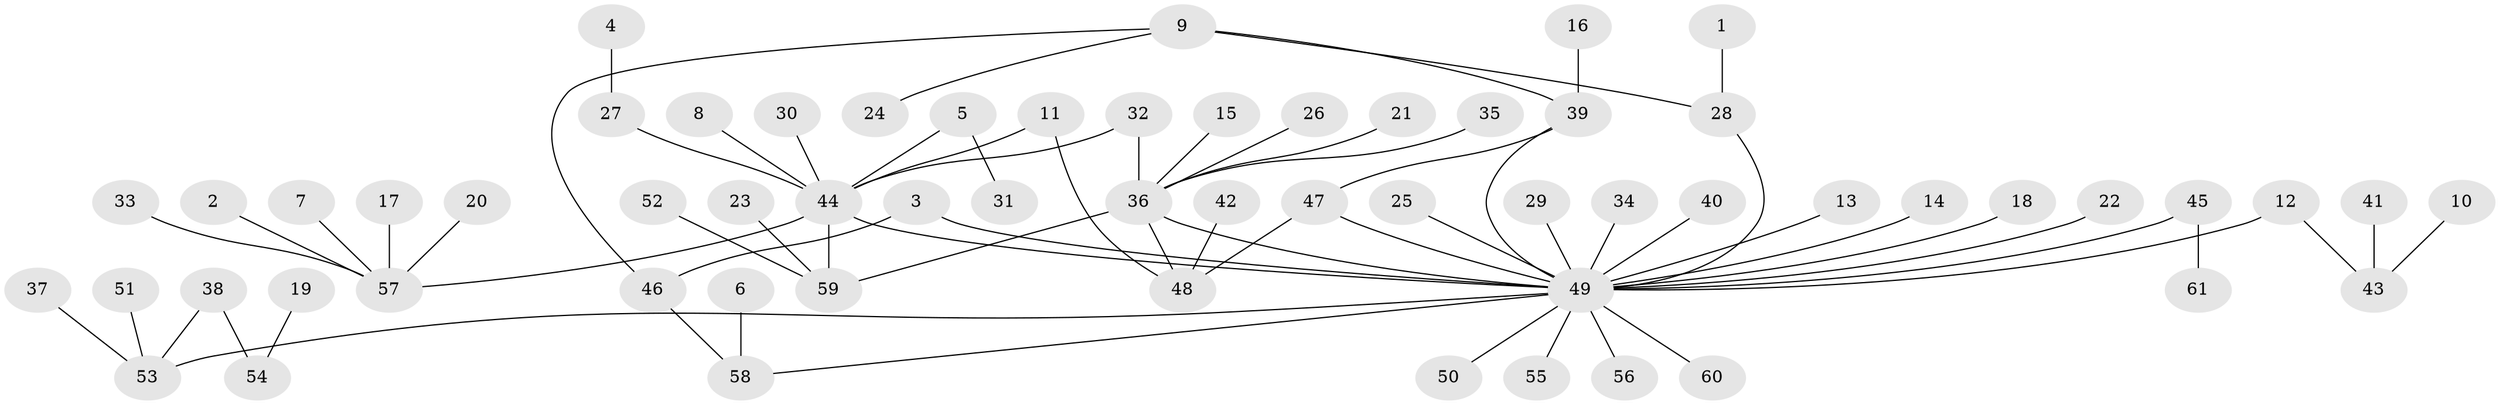 // original degree distribution, {6: 0.024793388429752067, 22: 0.008264462809917356, 10: 0.008264462809917356, 5: 0.03305785123966942, 4: 0.049586776859504134, 8: 0.008264462809917356, 1: 0.6033057851239669, 3: 0.08264462809917356, 2: 0.17355371900826447, 9: 0.008264462809917356}
// Generated by graph-tools (version 1.1) at 2025/49/03/09/25 03:49:56]
// undirected, 61 vertices, 68 edges
graph export_dot {
graph [start="1"]
  node [color=gray90,style=filled];
  1;
  2;
  3;
  4;
  5;
  6;
  7;
  8;
  9;
  10;
  11;
  12;
  13;
  14;
  15;
  16;
  17;
  18;
  19;
  20;
  21;
  22;
  23;
  24;
  25;
  26;
  27;
  28;
  29;
  30;
  31;
  32;
  33;
  34;
  35;
  36;
  37;
  38;
  39;
  40;
  41;
  42;
  43;
  44;
  45;
  46;
  47;
  48;
  49;
  50;
  51;
  52;
  53;
  54;
  55;
  56;
  57;
  58;
  59;
  60;
  61;
  1 -- 28 [weight=1.0];
  2 -- 57 [weight=1.0];
  3 -- 46 [weight=1.0];
  3 -- 49 [weight=1.0];
  4 -- 27 [weight=1.0];
  5 -- 31 [weight=1.0];
  5 -- 44 [weight=1.0];
  6 -- 58 [weight=1.0];
  7 -- 57 [weight=1.0];
  8 -- 44 [weight=1.0];
  9 -- 24 [weight=1.0];
  9 -- 28 [weight=1.0];
  9 -- 39 [weight=1.0];
  9 -- 46 [weight=1.0];
  10 -- 43 [weight=1.0];
  11 -- 44 [weight=1.0];
  11 -- 48 [weight=1.0];
  12 -- 43 [weight=1.0];
  12 -- 49 [weight=1.0];
  13 -- 49 [weight=1.0];
  14 -- 49 [weight=1.0];
  15 -- 36 [weight=1.0];
  16 -- 39 [weight=1.0];
  17 -- 57 [weight=1.0];
  18 -- 49 [weight=1.0];
  19 -- 54 [weight=1.0];
  20 -- 57 [weight=1.0];
  21 -- 36 [weight=1.0];
  22 -- 49 [weight=1.0];
  23 -- 59 [weight=1.0];
  25 -- 49 [weight=1.0];
  26 -- 36 [weight=1.0];
  27 -- 44 [weight=1.0];
  28 -- 49 [weight=1.0];
  29 -- 49 [weight=1.0];
  30 -- 44 [weight=1.0];
  32 -- 36 [weight=1.0];
  32 -- 44 [weight=1.0];
  33 -- 57 [weight=1.0];
  34 -- 49 [weight=1.0];
  35 -- 36 [weight=1.0];
  36 -- 48 [weight=1.0];
  36 -- 49 [weight=1.0];
  36 -- 59 [weight=1.0];
  37 -- 53 [weight=1.0];
  38 -- 53 [weight=1.0];
  38 -- 54 [weight=1.0];
  39 -- 47 [weight=1.0];
  39 -- 49 [weight=1.0];
  40 -- 49 [weight=1.0];
  41 -- 43 [weight=1.0];
  42 -- 48 [weight=1.0];
  44 -- 49 [weight=1.0];
  44 -- 57 [weight=1.0];
  44 -- 59 [weight=1.0];
  45 -- 49 [weight=1.0];
  45 -- 61 [weight=1.0];
  46 -- 58 [weight=1.0];
  47 -- 48 [weight=1.0];
  47 -- 49 [weight=1.0];
  49 -- 50 [weight=1.0];
  49 -- 53 [weight=1.0];
  49 -- 55 [weight=1.0];
  49 -- 56 [weight=1.0];
  49 -- 58 [weight=1.0];
  49 -- 60 [weight=1.0];
  51 -- 53 [weight=1.0];
  52 -- 59 [weight=1.0];
}
